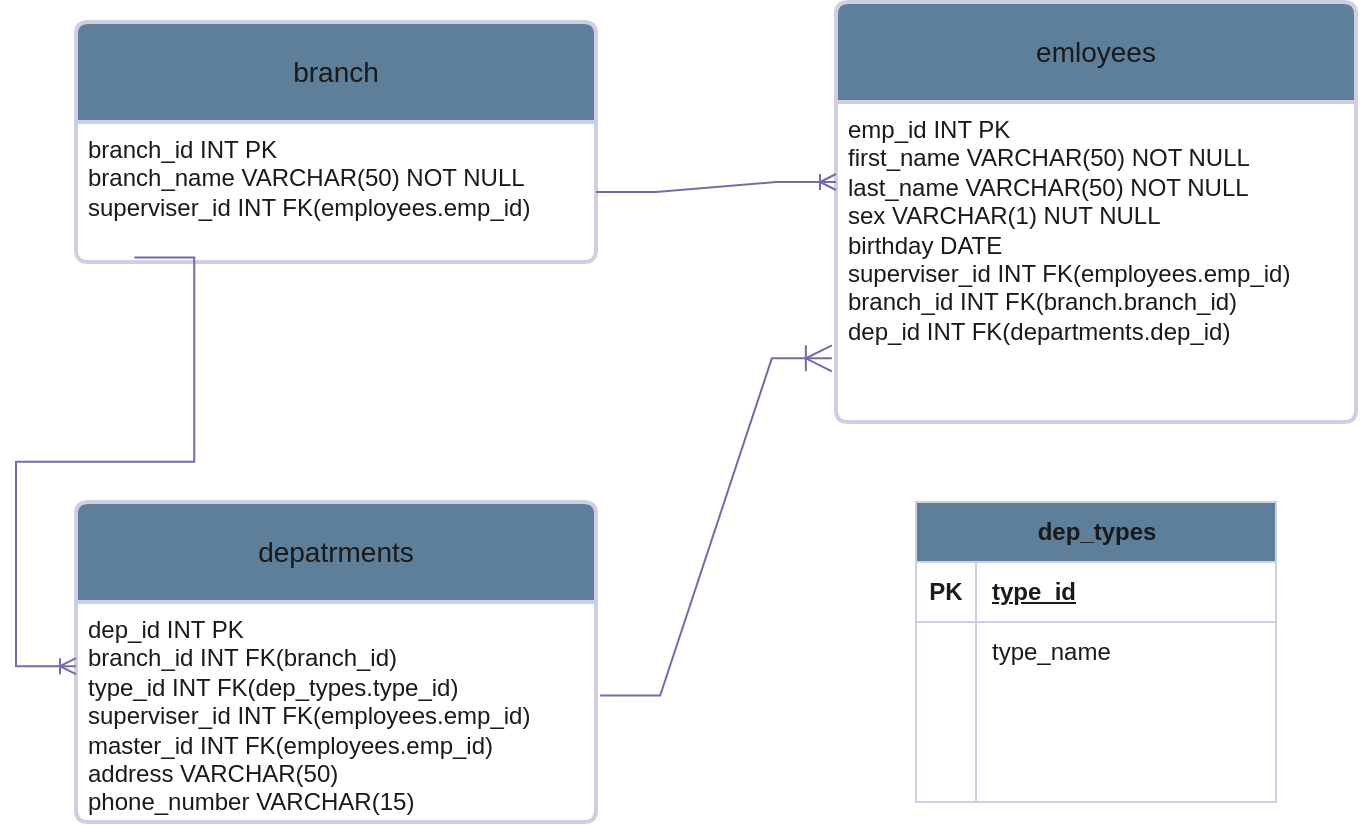 <mxfile version="24.8.3">
  <diagram name="Страница — 1" id="4avvfgQBeNey1XqUrBNu">
    <mxGraphModel dx="952" dy="515" grid="1" gridSize="10" guides="1" tooltips="1" connect="1" arrows="1" fold="1" page="1" pageScale="1" pageWidth="827" pageHeight="1169" math="0" shadow="0">
      <root>
        <mxCell id="0" />
        <mxCell id="1" parent="0" />
        <mxCell id="8ufT0c0mkVSBskOa-6xL-1" value="emloyees" style="swimlane;childLayout=stackLayout;horizontal=1;startSize=50;horizontalStack=0;rounded=1;fontSize=14;fontStyle=0;strokeWidth=2;resizeParent=0;resizeLast=1;shadow=0;dashed=0;align=center;arcSize=4;whiteSpace=wrap;html=1;labelBackgroundColor=none;fillColor=#5D7F99;strokeColor=#D0CEE2;fontColor=#1A1A1A;" parent="1" vertex="1">
          <mxGeometry x="490" y="60" width="260" height="210" as="geometry" />
        </mxCell>
        <mxCell id="8ufT0c0mkVSBskOa-6xL-2" value="emp_id INT PK&lt;br&gt;first_name VARCHAR(50) NOT NULL&lt;div&gt;last_name VARCHAR(50) NOT NULL&lt;/div&gt;&lt;div&gt;sex VARCHAR(1) NUT NULL&lt;/div&gt;&lt;div&gt;birthday DATE&lt;/div&gt;&lt;div&gt;superviser_id INT FK(employees.emp_id)&lt;/div&gt;&lt;div&gt;branch_id INT FK(branch.branch_id)&lt;/div&gt;&lt;div&gt;dep_id INT FK(departments.dep_id)&lt;/div&gt;" style="align=left;strokeColor=none;fillColor=none;spacingLeft=4;fontSize=12;verticalAlign=top;resizable=0;rotatable=0;part=1;html=1;labelBackgroundColor=none;fontColor=#1A1A1A;" parent="8ufT0c0mkVSBskOa-6xL-1" vertex="1">
          <mxGeometry y="50" width="260" height="160" as="geometry" />
        </mxCell>
        <mxCell id="8ufT0c0mkVSBskOa-6xL-3" value="branch" style="swimlane;childLayout=stackLayout;horizontal=1;startSize=50;horizontalStack=0;rounded=1;fontSize=14;fontStyle=0;strokeWidth=2;resizeParent=0;resizeLast=1;shadow=0;dashed=0;align=center;arcSize=4;whiteSpace=wrap;html=1;strokeColor=#D0CEE2;fontColor=#1A1A1A;fillColor=#5D7F99;labelBackgroundColor=none;" parent="1" vertex="1">
          <mxGeometry x="110" y="70" width="260" height="120" as="geometry" />
        </mxCell>
        <mxCell id="8ufT0c0mkVSBskOa-6xL-4" value="branch_id INT PK&lt;div&gt;branch_name VARCHAR(50) NOT NULL&lt;br&gt;superviser_id INT FK(employees.emp_id)&lt;div&gt;&lt;br&gt;&lt;/div&gt;&lt;/div&gt;" style="align=left;strokeColor=none;fillColor=none;spacingLeft=4;fontSize=12;verticalAlign=top;resizable=0;rotatable=0;part=1;html=1;fontColor=#1A1A1A;labelBackgroundColor=none;" parent="8ufT0c0mkVSBskOa-6xL-3" vertex="1">
          <mxGeometry y="50" width="260" height="70" as="geometry" />
        </mxCell>
        <mxCell id="8ufT0c0mkVSBskOa-6xL-5" value="depatrments" style="swimlane;childLayout=stackLayout;horizontal=1;startSize=50;horizontalStack=0;rounded=1;fontSize=14;fontStyle=0;strokeWidth=2;resizeParent=0;resizeLast=1;shadow=0;dashed=0;align=center;arcSize=4;whiteSpace=wrap;html=1;strokeColor=#D0CEE2;fontColor=#1A1A1A;fillColor=#5D7F99;labelBackgroundColor=none;" parent="1" vertex="1">
          <mxGeometry x="110" y="310" width="260" height="160" as="geometry">
            <mxRectangle x="110" y="310" width="120" height="50" as="alternateBounds" />
          </mxGeometry>
        </mxCell>
        <mxCell id="8ufT0c0mkVSBskOa-6xL-6" value="dep_id INT PK&lt;div&gt;branch_id INT FK(branch_id)&lt;br&gt;&lt;div&gt;type_id INT FK(dep_types.type_id)&lt;br&gt;superviser_id INT FK(employees.emp_id)&lt;br&gt;master_id INT FK(employees.emp_id)&lt;div&gt;address VARCHAR(50)&lt;/div&gt;&lt;div&gt;phone_number VARCHAR(15)&lt;/div&gt;&lt;/div&gt;&lt;/div&gt;" style="align=left;strokeColor=none;fillColor=none;spacingLeft=4;fontSize=12;verticalAlign=top;resizable=0;rotatable=0;part=1;html=1;fontColor=#1A1A1A;labelBackgroundColor=none;" parent="8ufT0c0mkVSBskOa-6xL-5" vertex="1">
          <mxGeometry y="50" width="260" height="110" as="geometry" />
        </mxCell>
        <mxCell id="8ufT0c0mkVSBskOa-6xL-8" value="" style="edgeStyle=entityRelationEdgeStyle;fontSize=12;html=1;endArrow=ERoneToMany;rounded=0;strokeColor=#736CA8;fontColor=default;entryX=0;entryY=0.25;entryDx=0;entryDy=0;labelBackgroundColor=none;" parent="1" source="8ufT0c0mkVSBskOa-6xL-4" target="8ufT0c0mkVSBskOa-6xL-2" edge="1">
          <mxGeometry width="100" height="100" relative="1" as="geometry">
            <mxPoint x="360" y="140" as="sourcePoint" />
            <mxPoint x="460" y="40" as="targetPoint" />
          </mxGeometry>
        </mxCell>
        <mxCell id="8ufT0c0mkVSBskOa-6xL-9" value="" style="edgeStyle=entityRelationEdgeStyle;fontSize=12;html=1;endArrow=ERoneToMany;rounded=0;strokeColor=#736CA8;fontColor=default;exitX=1.008;exitY=0.425;exitDx=0;exitDy=0;exitPerimeter=0;entryX=-0.008;entryY=0.801;entryDx=0;entryDy=0;entryPerimeter=0;endSize=11;startSize=12;labelBackgroundColor=none;" parent="1" source="8ufT0c0mkVSBskOa-6xL-6" target="8ufT0c0mkVSBskOa-6xL-2" edge="1">
          <mxGeometry width="100" height="100" relative="1" as="geometry">
            <mxPoint x="350" y="455.89" as="sourcePoint" />
            <mxPoint x="511.3" y="300" as="targetPoint" />
          </mxGeometry>
        </mxCell>
        <mxCell id="8ufT0c0mkVSBskOa-6xL-11" value="" style="edgeStyle=entityRelationEdgeStyle;fontSize=12;html=1;endArrow=ERoneToMany;rounded=0;strokeColor=#736CA8;fontColor=default;exitX=0.112;exitY=0.968;exitDx=0;exitDy=0;exitPerimeter=0;entryX=0.998;entryY=0.309;entryDx=0;entryDy=0;entryPerimeter=0;labelBackgroundColor=none;" parent="1" source="8ufT0c0mkVSBskOa-6xL-4" edge="1">
          <mxGeometry width="100" height="100" relative="1" as="geometry">
            <mxPoint x="102.98" y="190" as="sourcePoint" />
            <mxPoint x="110.0" y="392.1" as="targetPoint" />
          </mxGeometry>
        </mxCell>
        <mxCell id="dJ5NwEZSPmx1sVAGG7kn-28" value="dep_types" style="shape=table;startSize=30;container=1;collapsible=1;childLayout=tableLayout;fixedRows=1;rowLines=0;fontStyle=1;align=center;resizeLast=1;html=1;strokeColor=#D0CEE2;fontColor=#1A1A1A;fillColor=#5D7F99;" vertex="1" parent="1">
          <mxGeometry x="530" y="310" width="180" height="150" as="geometry" />
        </mxCell>
        <mxCell id="dJ5NwEZSPmx1sVAGG7kn-29" value="" style="shape=tableRow;horizontal=0;startSize=0;swimlaneHead=0;swimlaneBody=0;fillColor=none;collapsible=0;dropTarget=0;points=[[0,0.5],[1,0.5]];portConstraint=eastwest;top=0;left=0;right=0;bottom=1;strokeColor=#D0CEE2;fontColor=#1A1A1A;" vertex="1" parent="dJ5NwEZSPmx1sVAGG7kn-28">
          <mxGeometry y="30" width="180" height="30" as="geometry" />
        </mxCell>
        <mxCell id="dJ5NwEZSPmx1sVAGG7kn-30" value="PK" style="shape=partialRectangle;connectable=0;fillColor=none;top=0;left=0;bottom=0;right=0;fontStyle=1;overflow=hidden;whiteSpace=wrap;html=1;strokeColor=#D0CEE2;fontColor=#1A1A1A;" vertex="1" parent="dJ5NwEZSPmx1sVAGG7kn-29">
          <mxGeometry width="30" height="30" as="geometry">
            <mxRectangle width="30" height="30" as="alternateBounds" />
          </mxGeometry>
        </mxCell>
        <mxCell id="dJ5NwEZSPmx1sVAGG7kn-31" value="type_id" style="shape=partialRectangle;connectable=0;fillColor=none;top=0;left=0;bottom=0;right=0;align=left;spacingLeft=6;fontStyle=5;overflow=hidden;whiteSpace=wrap;html=1;strokeColor=#D0CEE2;fontColor=#1A1A1A;" vertex="1" parent="dJ5NwEZSPmx1sVAGG7kn-29">
          <mxGeometry x="30" width="150" height="30" as="geometry">
            <mxRectangle width="150" height="30" as="alternateBounds" />
          </mxGeometry>
        </mxCell>
        <mxCell id="dJ5NwEZSPmx1sVAGG7kn-32" value="" style="shape=tableRow;horizontal=0;startSize=0;swimlaneHead=0;swimlaneBody=0;fillColor=none;collapsible=0;dropTarget=0;points=[[0,0.5],[1,0.5]];portConstraint=eastwest;top=0;left=0;right=0;bottom=0;strokeColor=#D0CEE2;fontColor=#1A1A1A;" vertex="1" parent="dJ5NwEZSPmx1sVAGG7kn-28">
          <mxGeometry y="60" width="180" height="30" as="geometry" />
        </mxCell>
        <mxCell id="dJ5NwEZSPmx1sVAGG7kn-33" value="" style="shape=partialRectangle;connectable=0;fillColor=none;top=0;left=0;bottom=0;right=0;editable=1;overflow=hidden;whiteSpace=wrap;html=1;strokeColor=#D0CEE2;fontColor=#1A1A1A;" vertex="1" parent="dJ5NwEZSPmx1sVAGG7kn-32">
          <mxGeometry width="30" height="30" as="geometry">
            <mxRectangle width="30" height="30" as="alternateBounds" />
          </mxGeometry>
        </mxCell>
        <mxCell id="dJ5NwEZSPmx1sVAGG7kn-34" value="type_name" style="shape=partialRectangle;connectable=0;fillColor=none;top=0;left=0;bottom=0;right=0;align=left;spacingLeft=6;overflow=hidden;whiteSpace=wrap;html=1;strokeColor=#D0CEE2;fontColor=#1A1A1A;" vertex="1" parent="dJ5NwEZSPmx1sVAGG7kn-32">
          <mxGeometry x="30" width="150" height="30" as="geometry">
            <mxRectangle width="150" height="30" as="alternateBounds" />
          </mxGeometry>
        </mxCell>
        <mxCell id="dJ5NwEZSPmx1sVAGG7kn-35" value="" style="shape=tableRow;horizontal=0;startSize=0;swimlaneHead=0;swimlaneBody=0;fillColor=none;collapsible=0;dropTarget=0;points=[[0,0.5],[1,0.5]];portConstraint=eastwest;top=0;left=0;right=0;bottom=0;strokeColor=#D0CEE2;fontColor=#1A1A1A;" vertex="1" parent="dJ5NwEZSPmx1sVAGG7kn-28">
          <mxGeometry y="90" width="180" height="30" as="geometry" />
        </mxCell>
        <mxCell id="dJ5NwEZSPmx1sVAGG7kn-36" value="" style="shape=partialRectangle;connectable=0;fillColor=none;top=0;left=0;bottom=0;right=0;editable=1;overflow=hidden;whiteSpace=wrap;html=1;strokeColor=#D0CEE2;fontColor=#1A1A1A;" vertex="1" parent="dJ5NwEZSPmx1sVAGG7kn-35">
          <mxGeometry width="30" height="30" as="geometry">
            <mxRectangle width="30" height="30" as="alternateBounds" />
          </mxGeometry>
        </mxCell>
        <mxCell id="dJ5NwEZSPmx1sVAGG7kn-37" value="" style="shape=partialRectangle;connectable=0;fillColor=none;top=0;left=0;bottom=0;right=0;align=left;spacingLeft=6;overflow=hidden;whiteSpace=wrap;html=1;strokeColor=#D0CEE2;fontColor=#1A1A1A;" vertex="1" parent="dJ5NwEZSPmx1sVAGG7kn-35">
          <mxGeometry x="30" width="150" height="30" as="geometry">
            <mxRectangle width="150" height="30" as="alternateBounds" />
          </mxGeometry>
        </mxCell>
        <mxCell id="dJ5NwEZSPmx1sVAGG7kn-38" value="" style="shape=tableRow;horizontal=0;startSize=0;swimlaneHead=0;swimlaneBody=0;fillColor=none;collapsible=0;dropTarget=0;points=[[0,0.5],[1,0.5]];portConstraint=eastwest;top=0;left=0;right=0;bottom=0;strokeColor=#D0CEE2;fontColor=#1A1A1A;" vertex="1" parent="dJ5NwEZSPmx1sVAGG7kn-28">
          <mxGeometry y="120" width="180" height="30" as="geometry" />
        </mxCell>
        <mxCell id="dJ5NwEZSPmx1sVAGG7kn-39" value="" style="shape=partialRectangle;connectable=0;fillColor=none;top=0;left=0;bottom=0;right=0;editable=1;overflow=hidden;whiteSpace=wrap;html=1;strokeColor=#D0CEE2;fontColor=#1A1A1A;" vertex="1" parent="dJ5NwEZSPmx1sVAGG7kn-38">
          <mxGeometry width="30" height="30" as="geometry">
            <mxRectangle width="30" height="30" as="alternateBounds" />
          </mxGeometry>
        </mxCell>
        <mxCell id="dJ5NwEZSPmx1sVAGG7kn-40" value="" style="shape=partialRectangle;connectable=0;fillColor=none;top=0;left=0;bottom=0;right=0;align=left;spacingLeft=6;overflow=hidden;whiteSpace=wrap;html=1;strokeColor=#D0CEE2;fontColor=#1A1A1A;" vertex="1" parent="dJ5NwEZSPmx1sVAGG7kn-38">
          <mxGeometry x="30" width="150" height="30" as="geometry">
            <mxRectangle width="150" height="30" as="alternateBounds" />
          </mxGeometry>
        </mxCell>
      </root>
    </mxGraphModel>
  </diagram>
</mxfile>
